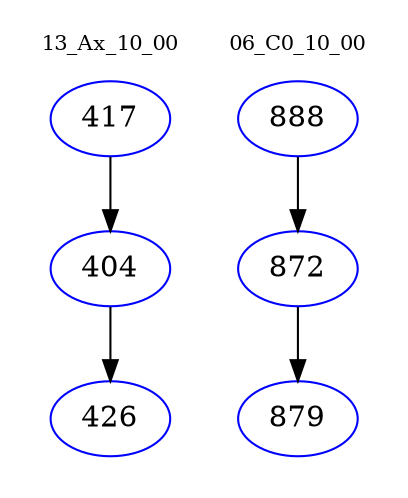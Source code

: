 digraph{
subgraph cluster_0 {
color = white
label = "13_Ax_10_00";
fontsize=10;
T0_417 [label="417", color="blue"]
T0_417 -> T0_404 [color="black"]
T0_404 [label="404", color="blue"]
T0_404 -> T0_426 [color="black"]
T0_426 [label="426", color="blue"]
}
subgraph cluster_1 {
color = white
label = "06_C0_10_00";
fontsize=10;
T1_888 [label="888", color="blue"]
T1_888 -> T1_872 [color="black"]
T1_872 [label="872", color="blue"]
T1_872 -> T1_879 [color="black"]
T1_879 [label="879", color="blue"]
}
}
